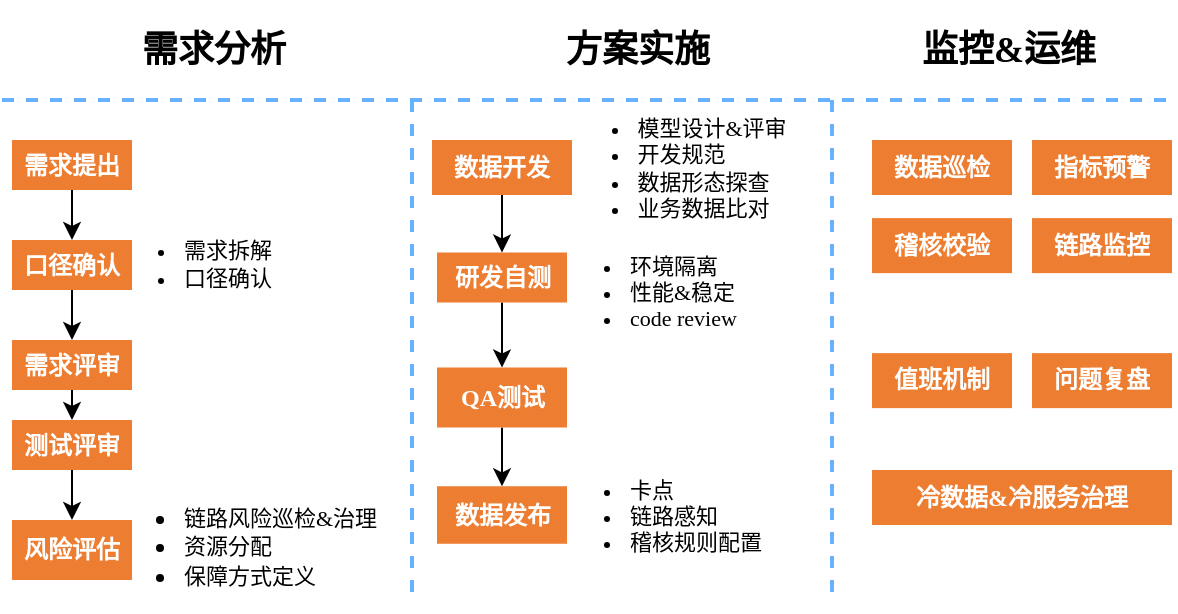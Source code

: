 <mxfile version="20.8.23" type="github">
  <diagram name="第 1 页" id="9t_LCf5cB-b87G4GpCwc">
    <mxGraphModel dx="1084" dy="1634" grid="1" gridSize="10" guides="1" tooltips="1" connect="1" arrows="1" fold="1" page="1" pageScale="1" pageWidth="827" pageHeight="1169" math="0" shadow="0">
      <root>
        <mxCell id="0" />
        <mxCell id="1" parent="0" />
        <mxCell id="ABy7lw26F6PikiW-eUqZ-20" style="edgeStyle=orthogonalEdgeStyle;rounded=0;orthogonalLoop=1;jettySize=auto;html=1;exitX=0.5;exitY=1;exitDx=0;exitDy=0;entryX=0.5;entryY=0;entryDx=0;entryDy=0;fillColor=#CC6600;fontFamily=微软雅黑;" parent="1" source="ABy7lw26F6PikiW-eUqZ-21" target="ABy7lw26F6PikiW-eUqZ-23" edge="1">
          <mxGeometry relative="1" as="geometry" />
        </mxCell>
        <mxCell id="ABy7lw26F6PikiW-eUqZ-21" value="&lt;font color=&quot;#ffffff&quot;&gt;&lt;b&gt;口径确认&lt;/b&gt;&lt;/font&gt;" style="rounded=0;whiteSpace=wrap;html=1;strokeColor=none;fillColor=#ed7d31;fontFamily=微软雅黑;" parent="1" vertex="1">
          <mxGeometry x="290" y="-130" width="60" height="25" as="geometry" />
        </mxCell>
        <mxCell id="ABy7lw26F6PikiW-eUqZ-22" style="edgeStyle=orthogonalEdgeStyle;rounded=0;orthogonalLoop=1;jettySize=auto;html=1;exitX=0.5;exitY=1;exitDx=0;exitDy=0;entryX=0.5;entryY=0;entryDx=0;entryDy=0;fontSize=11;fillColor=#CC6600;fontFamily=微软雅黑;" parent="1" source="ABy7lw26F6PikiW-eUqZ-23" target="ABy7lw26F6PikiW-eUqZ-25" edge="1">
          <mxGeometry relative="1" as="geometry" />
        </mxCell>
        <mxCell id="ABy7lw26F6PikiW-eUqZ-23" value="&lt;b&gt;&lt;font color=&quot;#ffffff&quot;&gt;需求评审&lt;/font&gt;&lt;/b&gt;" style="rounded=0;whiteSpace=wrap;html=1;strokeColor=none;fillColor=#ed7d31;fontFamily=微软雅黑;" parent="1" vertex="1">
          <mxGeometry x="290" y="-80" width="60" height="25" as="geometry" />
        </mxCell>
        <mxCell id="ABy7lw26F6PikiW-eUqZ-24" style="edgeStyle=orthogonalEdgeStyle;rounded=0;orthogonalLoop=1;jettySize=auto;html=1;exitX=0.5;exitY=1;exitDx=0;exitDy=0;fontFamily=微软雅黑;fontSize=11;fontColor=#000000;strokeColor=#000000;fillColor=#FFCC99;" parent="1" source="ABy7lw26F6PikiW-eUqZ-25" target="ABy7lw26F6PikiW-eUqZ-58" edge="1">
          <mxGeometry relative="1" as="geometry" />
        </mxCell>
        <mxCell id="ABy7lw26F6PikiW-eUqZ-25" value="&lt;font color=&quot;#ffffff&quot;&gt;&lt;b&gt;测试评审&lt;/b&gt;&lt;/font&gt;" style="rounded=0;whiteSpace=wrap;html=1;strokeColor=none;fillColor=#ed7d31;fontFamily=微软雅黑;" parent="1" vertex="1">
          <mxGeometry x="290" y="-40" width="60" height="25" as="geometry" />
        </mxCell>
        <mxCell id="ABy7lw26F6PikiW-eUqZ-26" style="edgeStyle=orthogonalEdgeStyle;rounded=0;orthogonalLoop=1;jettySize=auto;html=1;exitX=0.5;exitY=1;exitDx=0;exitDy=0;entryX=0.5;entryY=0;entryDx=0;entryDy=0;fillColor=#CC6600;fontFamily=微软雅黑;" parent="1" source="ABy7lw26F6PikiW-eUqZ-27" target="ABy7lw26F6PikiW-eUqZ-21" edge="1">
          <mxGeometry relative="1" as="geometry" />
        </mxCell>
        <mxCell id="ABy7lw26F6PikiW-eUqZ-27" value="&lt;font style=&quot;&quot; color=&quot;#ffffff&quot;&gt;&lt;b&gt;需求提出&lt;/b&gt;&lt;/font&gt;" style="rounded=0;whiteSpace=wrap;html=1;strokeColor=none;fillColor=#ed7d31;fontFamily=微软雅黑;" parent="1" vertex="1">
          <mxGeometry x="290" y="-180" width="60" height="25" as="geometry" />
        </mxCell>
        <mxCell id="ABy7lw26F6PikiW-eUqZ-28" style="edgeStyle=orthogonalEdgeStyle;rounded=0;orthogonalLoop=1;jettySize=auto;html=1;exitX=0.5;exitY=1;exitDx=0;exitDy=0;fontSize=11;fillColor=#CC6600;fontFamily=微软雅黑;" parent="1" source="ABy7lw26F6PikiW-eUqZ-29" target="ABy7lw26F6PikiW-eUqZ-31" edge="1">
          <mxGeometry relative="1" as="geometry" />
        </mxCell>
        <mxCell id="ABy7lw26F6PikiW-eUqZ-29" value="&lt;font color=&quot;#ffffff&quot;&gt;&lt;b&gt;研发自测&lt;/b&gt;&lt;/font&gt;" style="rounded=0;whiteSpace=wrap;html=1;strokeColor=none;fillColor=#ed7d31;fontFamily=微软雅黑;" parent="1" vertex="1">
          <mxGeometry x="502.5" y="-123.75" width="65" height="25" as="geometry" />
        </mxCell>
        <mxCell id="ABy7lw26F6PikiW-eUqZ-30" style="edgeStyle=orthogonalEdgeStyle;rounded=0;orthogonalLoop=1;jettySize=auto;html=1;exitX=0.5;exitY=1;exitDx=0;exitDy=0;fontSize=11;fillColor=#CC6600;fontFamily=微软雅黑;" parent="1" source="ABy7lw26F6PikiW-eUqZ-31" target="ABy7lw26F6PikiW-eUqZ-32" edge="1">
          <mxGeometry relative="1" as="geometry" />
        </mxCell>
        <mxCell id="ABy7lw26F6PikiW-eUqZ-31" value="&lt;font color=&quot;#ffffff&quot;&gt;&lt;b&gt;QA测试&lt;/b&gt;&lt;/font&gt;" style="rounded=0;whiteSpace=wrap;html=1;strokeColor=none;fillColor=#ed7d31;fontFamily=微软雅黑;" parent="1" vertex="1">
          <mxGeometry x="502.5" y="-66.25" width="65" height="30" as="geometry" />
        </mxCell>
        <mxCell id="ABy7lw26F6PikiW-eUqZ-32" value="&lt;font color=&quot;#ffffff&quot;&gt;&lt;b&gt;数据发布&lt;/b&gt;&lt;/font&gt;" style="rounded=0;whiteSpace=wrap;html=1;strokeColor=none;fillColor=#ed7d31;fontFamily=微软雅黑;" parent="1" vertex="1">
          <mxGeometry x="502.5" y="-6.87" width="65" height="28.75" as="geometry" />
        </mxCell>
        <mxCell id="ABy7lw26F6PikiW-eUqZ-33" value="&lt;ul&gt;&lt;li&gt;环境隔离&lt;/li&gt;&lt;li&gt;性能&amp;amp;稳定&lt;/li&gt;&lt;li&gt;code review&lt;/li&gt;&lt;/ul&gt;" style="text;html=1;strokeColor=none;fillColor=none;align=left;verticalAlign=middle;whiteSpace=wrap;rounded=0;dashed=1;fontSize=11;fontFamily=微软雅黑;" parent="1" vertex="1">
          <mxGeometry x="557.49" y="-128.75" width="114" height="48.75" as="geometry" />
        </mxCell>
        <mxCell id="ABy7lw26F6PikiW-eUqZ-34" value="&lt;div style=&quot;font-size: 11px;&quot;&gt;&lt;ul style=&quot;font-size: 11px;&quot;&gt;&lt;li style=&quot;font-size: 11px;&quot;&gt;&lt;span style=&quot;font-size: 11px;&quot;&gt;卡点&lt;/span&gt;&lt;/li&gt;&lt;li style=&quot;font-size: 11px;&quot;&gt;链路感知&lt;/li&gt;&lt;li style=&quot;font-size: 11px;&quot;&gt;稽核规则配置&lt;/li&gt;&lt;/ul&gt;&lt;/div&gt;" style="text;html=1;strokeColor=none;fillColor=none;align=left;verticalAlign=middle;whiteSpace=wrap;rounded=0;dashed=1;fontSize=11;fontFamily=微软雅黑;" parent="1" vertex="1">
          <mxGeometry x="557.49" y="-11.87" width="114" height="38.75" as="geometry" />
        </mxCell>
        <mxCell id="ABy7lw26F6PikiW-eUqZ-35" value="&lt;div style=&quot;text-align: left&quot;&gt;&lt;ul&gt;&lt;li style=&quot;border-color: var(--border-color);&quot;&gt;模型设计&amp;amp;评审&lt;/li&gt;&lt;li&gt;开发规范&lt;/li&gt;&lt;li&gt;数据形态探查&lt;/li&gt;&lt;li&gt;业务数据比对&lt;/li&gt;&lt;/ul&gt;&lt;/div&gt;" style="text;html=1;strokeColor=none;fillColor=none;align=center;verticalAlign=middle;whiteSpace=wrap;rounded=0;dashed=1;fontSize=11;fontFamily=微软雅黑;" parent="1" vertex="1">
          <mxGeometry x="557.49" y="-203.13" width="126" height="73.75" as="geometry" />
        </mxCell>
        <mxCell id="ABy7lw26F6PikiW-eUqZ-39" value="&lt;h2&gt;&lt;span style=&quot;&quot;&gt;&lt;font style=&quot;font-size: 18px;&quot;&gt;需求分析&lt;/font&gt;&lt;/span&gt;&lt;/h2&gt;" style="text;html=1;strokeColor=none;fillColor=none;align=center;verticalAlign=middle;whiteSpace=wrap;rounded=0;dashed=1;fontSize=11;fontStyle=1;fontFamily=微软雅黑;" parent="1" vertex="1">
          <mxGeometry x="351" y="-240" width="80" height="30" as="geometry" />
        </mxCell>
        <mxCell id="ABy7lw26F6PikiW-eUqZ-41" style="edgeStyle=orthogonalEdgeStyle;rounded=0;orthogonalLoop=1;jettySize=auto;html=1;exitX=0.5;exitY=1;exitDx=0;exitDy=0;entryX=0.5;entryY=0;entryDx=0;entryDy=0;fontSize=11;fillColor=#CC6600;fontFamily=微软雅黑;" parent="1" source="ABy7lw26F6PikiW-eUqZ-43" target="ABy7lw26F6PikiW-eUqZ-29" edge="1">
          <mxGeometry relative="1" as="geometry" />
        </mxCell>
        <mxCell id="ABy7lw26F6PikiW-eUqZ-43" value="&lt;font color=&quot;#ffffff&quot;&gt;&lt;b&gt;数据开发&lt;/b&gt;&lt;/font&gt;" style="rounded=0;whiteSpace=wrap;html=1;strokeColor=none;fillColor=#ed7d31;fontFamily=微软雅黑;" parent="1" vertex="1">
          <mxGeometry x="500" y="-180" width="70" height="27.5" as="geometry" />
        </mxCell>
        <mxCell id="ABy7lw26F6PikiW-eUqZ-53" value="&lt;h2&gt;&lt;span style=&quot;&quot;&gt;&lt;font style=&quot;font-size: 18px;&quot;&gt;监控&amp;amp;运维&lt;/font&gt;&lt;/span&gt;&lt;/h2&gt;" style="text;html=1;strokeColor=none;fillColor=none;align=center;verticalAlign=middle;whiteSpace=wrap;rounded=0;dashed=1;fontSize=11;fontStyle=1;fontFamily=微软雅黑;" parent="1" vertex="1">
          <mxGeometry x="737" y="-240" width="103" height="30" as="geometry" />
        </mxCell>
        <mxCell id="ABy7lw26F6PikiW-eUqZ-57" value="&lt;ul&gt;&lt;li&gt;&lt;font style=&quot;font-size: 11px&quot;&gt;链路风险巡检&amp;amp;治理&lt;/font&gt;&lt;/li&gt;&lt;li&gt;&lt;font style=&quot;font-size: 11px&quot;&gt;资源分配&lt;/font&gt;&lt;/li&gt;&lt;li&gt;&lt;font style=&quot;font-size: 11px&quot;&gt;保障方式定义&lt;/font&gt;&lt;/li&gt;&lt;/ul&gt;" style="text;html=1;strokeColor=none;fillColor=none;align=left;verticalAlign=middle;whiteSpace=wrap;rounded=0;dashed=1;fontFamily=微软雅黑;" parent="1" vertex="1">
          <mxGeometry x="334" y="2.5" width="146" height="40" as="geometry" />
        </mxCell>
        <mxCell id="ABy7lw26F6PikiW-eUqZ-58" value="&lt;b&gt;&lt;font color=&quot;#ffffff&quot;&gt;风险&lt;font&gt;评估&lt;/font&gt;&lt;/font&gt;&lt;/b&gt;" style="rounded=0;whiteSpace=wrap;html=1;strokeColor=none;fillColor=#ed7d31;fontFamily=微软雅黑;" parent="1" vertex="1">
          <mxGeometry x="290" y="10" width="60" height="30" as="geometry" />
        </mxCell>
        <mxCell id="ABy7lw26F6PikiW-eUqZ-60" value="&lt;h2&gt;&lt;span style=&quot;font-size: 18px;&quot;&gt;方案实施&lt;/span&gt;&lt;/h2&gt;" style="text;html=1;strokeColor=none;fillColor=none;align=center;verticalAlign=middle;whiteSpace=wrap;rounded=0;dashed=1;fontSize=11;fontStyle=1;fontFamily=微软雅黑;" parent="1" vertex="1">
          <mxGeometry x="563.49" y="-240" width="80" height="30" as="geometry" />
        </mxCell>
        <mxCell id="ABy7lw26F6PikiW-eUqZ-61" value="&lt;ul&gt;&lt;li&gt;需求拆解&lt;/li&gt;&lt;li&gt;口径确认&lt;/li&gt;&lt;/ul&gt;" style="text;html=1;strokeColor=none;fillColor=none;align=left;verticalAlign=middle;whiteSpace=wrap;rounded=0;dashed=1;fontSize=11;fontFamily=微软雅黑;" parent="1" vertex="1">
          <mxGeometry x="334" y="-136.88" width="114" height="38.75" as="geometry" />
        </mxCell>
        <mxCell id="ABy7lw26F6PikiW-eUqZ-62" value="&lt;font color=&quot;#ffffff&quot;&gt;&lt;b&gt;值班机制&lt;/b&gt;&lt;/font&gt;" style="rounded=0;whiteSpace=wrap;html=1;strokeColor=none;fillColor=#ed7d31;fontFamily=微软雅黑;" parent="1" vertex="1">
          <mxGeometry x="720" y="-73.44" width="70" height="27.5" as="geometry" />
        </mxCell>
        <mxCell id="ABy7lw26F6PikiW-eUqZ-63" value="&lt;font color=&quot;#ffffff&quot;&gt;&lt;b&gt;指标预警&lt;/b&gt;&lt;/font&gt;" style="rounded=0;whiteSpace=wrap;html=1;strokeColor=none;fillColor=#ed7d31;fontFamily=微软雅黑;" parent="1" vertex="1">
          <mxGeometry x="800" y="-180" width="70" height="27.5" as="geometry" />
        </mxCell>
        <mxCell id="ABy7lw26F6PikiW-eUqZ-64" value="&lt;font color=&quot;#ffffff&quot;&gt;&lt;b&gt;数据巡检&lt;/b&gt;&lt;/font&gt;" style="rounded=0;whiteSpace=wrap;html=1;strokeColor=none;fillColor=#ed7d31;fontFamily=微软雅黑;" parent="1" vertex="1">
          <mxGeometry x="720" y="-180" width="70" height="27.5" as="geometry" />
        </mxCell>
        <mxCell id="ABy7lw26F6PikiW-eUqZ-65" value="&lt;font color=&quot;#ffffff&quot;&gt;&lt;b&gt;稽核校验&lt;/b&gt;&lt;/font&gt;" style="rounded=0;whiteSpace=wrap;html=1;strokeColor=none;fillColor=#ed7d31;fontFamily=微软雅黑;" parent="1" vertex="1">
          <mxGeometry x="720" y="-140.94" width="70" height="27.5" as="geometry" />
        </mxCell>
        <mxCell id="ABy7lw26F6PikiW-eUqZ-66" value="&lt;font color=&quot;#ffffff&quot;&gt;&lt;b&gt;冷数据&amp;amp;冷服务治理&lt;/b&gt;&lt;/font&gt;" style="rounded=0;whiteSpace=wrap;html=1;strokeColor=none;fillColor=#ed7d31;fontFamily=微软雅黑;" parent="1" vertex="1">
          <mxGeometry x="720" y="-15" width="150" height="27.5" as="geometry" />
        </mxCell>
        <mxCell id="ABy7lw26F6PikiW-eUqZ-67" value="&lt;font color=&quot;#ffffff&quot;&gt;&lt;b&gt;问题复盘&lt;/b&gt;&lt;/font&gt;" style="rounded=0;whiteSpace=wrap;html=1;strokeColor=none;fillColor=#ed7d31;fontFamily=微软雅黑;" parent="1" vertex="1">
          <mxGeometry x="800" y="-73.44" width="70" height="27.5" as="geometry" />
        </mxCell>
        <mxCell id="ABy7lw26F6PikiW-eUqZ-75" value="" style="endArrow=none;html=1;rounded=0;sketch=0;hachureGap=4;jiggle=2;curveFitting=1;fontFamily=微软雅黑;fontSize=18;fontColor=#FFFFFF;strokeWidth=2;dashed=1;fillColor=#a0522d;strokeColor=#66B2FF;" parent="1" edge="1">
          <mxGeometry width="50" height="50" relative="1" as="geometry">
            <mxPoint x="285" y="-200" as="sourcePoint" />
            <mxPoint x="870" y="-200" as="targetPoint" />
          </mxGeometry>
        </mxCell>
        <mxCell id="ABy7lw26F6PikiW-eUqZ-76" value="" style="endArrow=none;html=1;rounded=0;sketch=0;hachureGap=4;jiggle=2;curveFitting=1;fontFamily=微软雅黑;fontSize=18;fontColor=#FFFFFF;strokeWidth=2;dashed=1;fillColor=#a0522d;strokeColor=#66B2FF;" parent="1" edge="1">
          <mxGeometry width="50" height="50" relative="1" as="geometry">
            <mxPoint x="490" y="-200" as="sourcePoint" />
            <mxPoint x="490" y="50" as="targetPoint" />
          </mxGeometry>
        </mxCell>
        <mxCell id="ABy7lw26F6PikiW-eUqZ-77" value="" style="endArrow=none;html=1;rounded=0;sketch=0;hachureGap=4;jiggle=2;curveFitting=1;fontFamily=微软雅黑;fontSize=18;fontColor=#FFFFFF;strokeWidth=2;dashed=1;fillColor=#a0522d;strokeColor=#66B2FF;" parent="1" edge="1">
          <mxGeometry width="50" height="50" relative="1" as="geometry">
            <mxPoint x="700" y="-199.99" as="sourcePoint" />
            <mxPoint x="700" y="50" as="targetPoint" />
          </mxGeometry>
        </mxCell>
        <mxCell id="ABy7lw26F6PikiW-eUqZ-80" value="&lt;font color=&quot;#ffffff&quot;&gt;&lt;b&gt;链路监控&lt;/b&gt;&lt;/font&gt;" style="rounded=0;whiteSpace=wrap;html=1;strokeColor=none;fillColor=#ed7d31;fontFamily=微软雅黑;" parent="1" vertex="1">
          <mxGeometry x="800" y="-140.94" width="70" height="27.5" as="geometry" />
        </mxCell>
      </root>
    </mxGraphModel>
  </diagram>
</mxfile>
